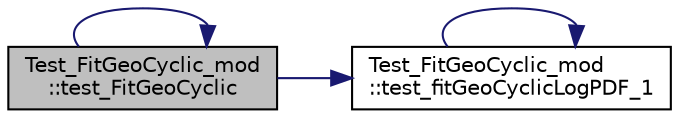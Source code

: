 digraph "Test_FitGeoCyclic_mod::test_FitGeoCyclic"
{
 // LATEX_PDF_SIZE
  edge [fontname="Helvetica",fontsize="10",labelfontname="Helvetica",labelfontsize="10"];
  node [fontname="Helvetica",fontsize="10",shape=record];
  rankdir="LR";
  Node1 [label="Test_FitGeoCyclic_mod\l::test_FitGeoCyclic",height=0.2,width=0.4,color="black", fillcolor="grey75", style="filled", fontcolor="black",tooltip=" "];
  Node1 -> Node1 [color="midnightblue",fontsize="10",style="solid",fontname="Helvetica"];
  Node1 -> Node2 [color="midnightblue",fontsize="10",style="solid",fontname="Helvetica"];
  Node2 [label="Test_FitGeoCyclic_mod\l::test_fitGeoCyclicLogPDF_1",height=0.2,width=0.4,color="black", fillcolor="white", style="filled",URL="$namespaceTest__FitGeoCyclic__mod.html#afe32be74543c805dbe02c71435da4241",tooltip=" "];
  Node2 -> Node2 [color="midnightblue",fontsize="10",style="solid",fontname="Helvetica"];
}
